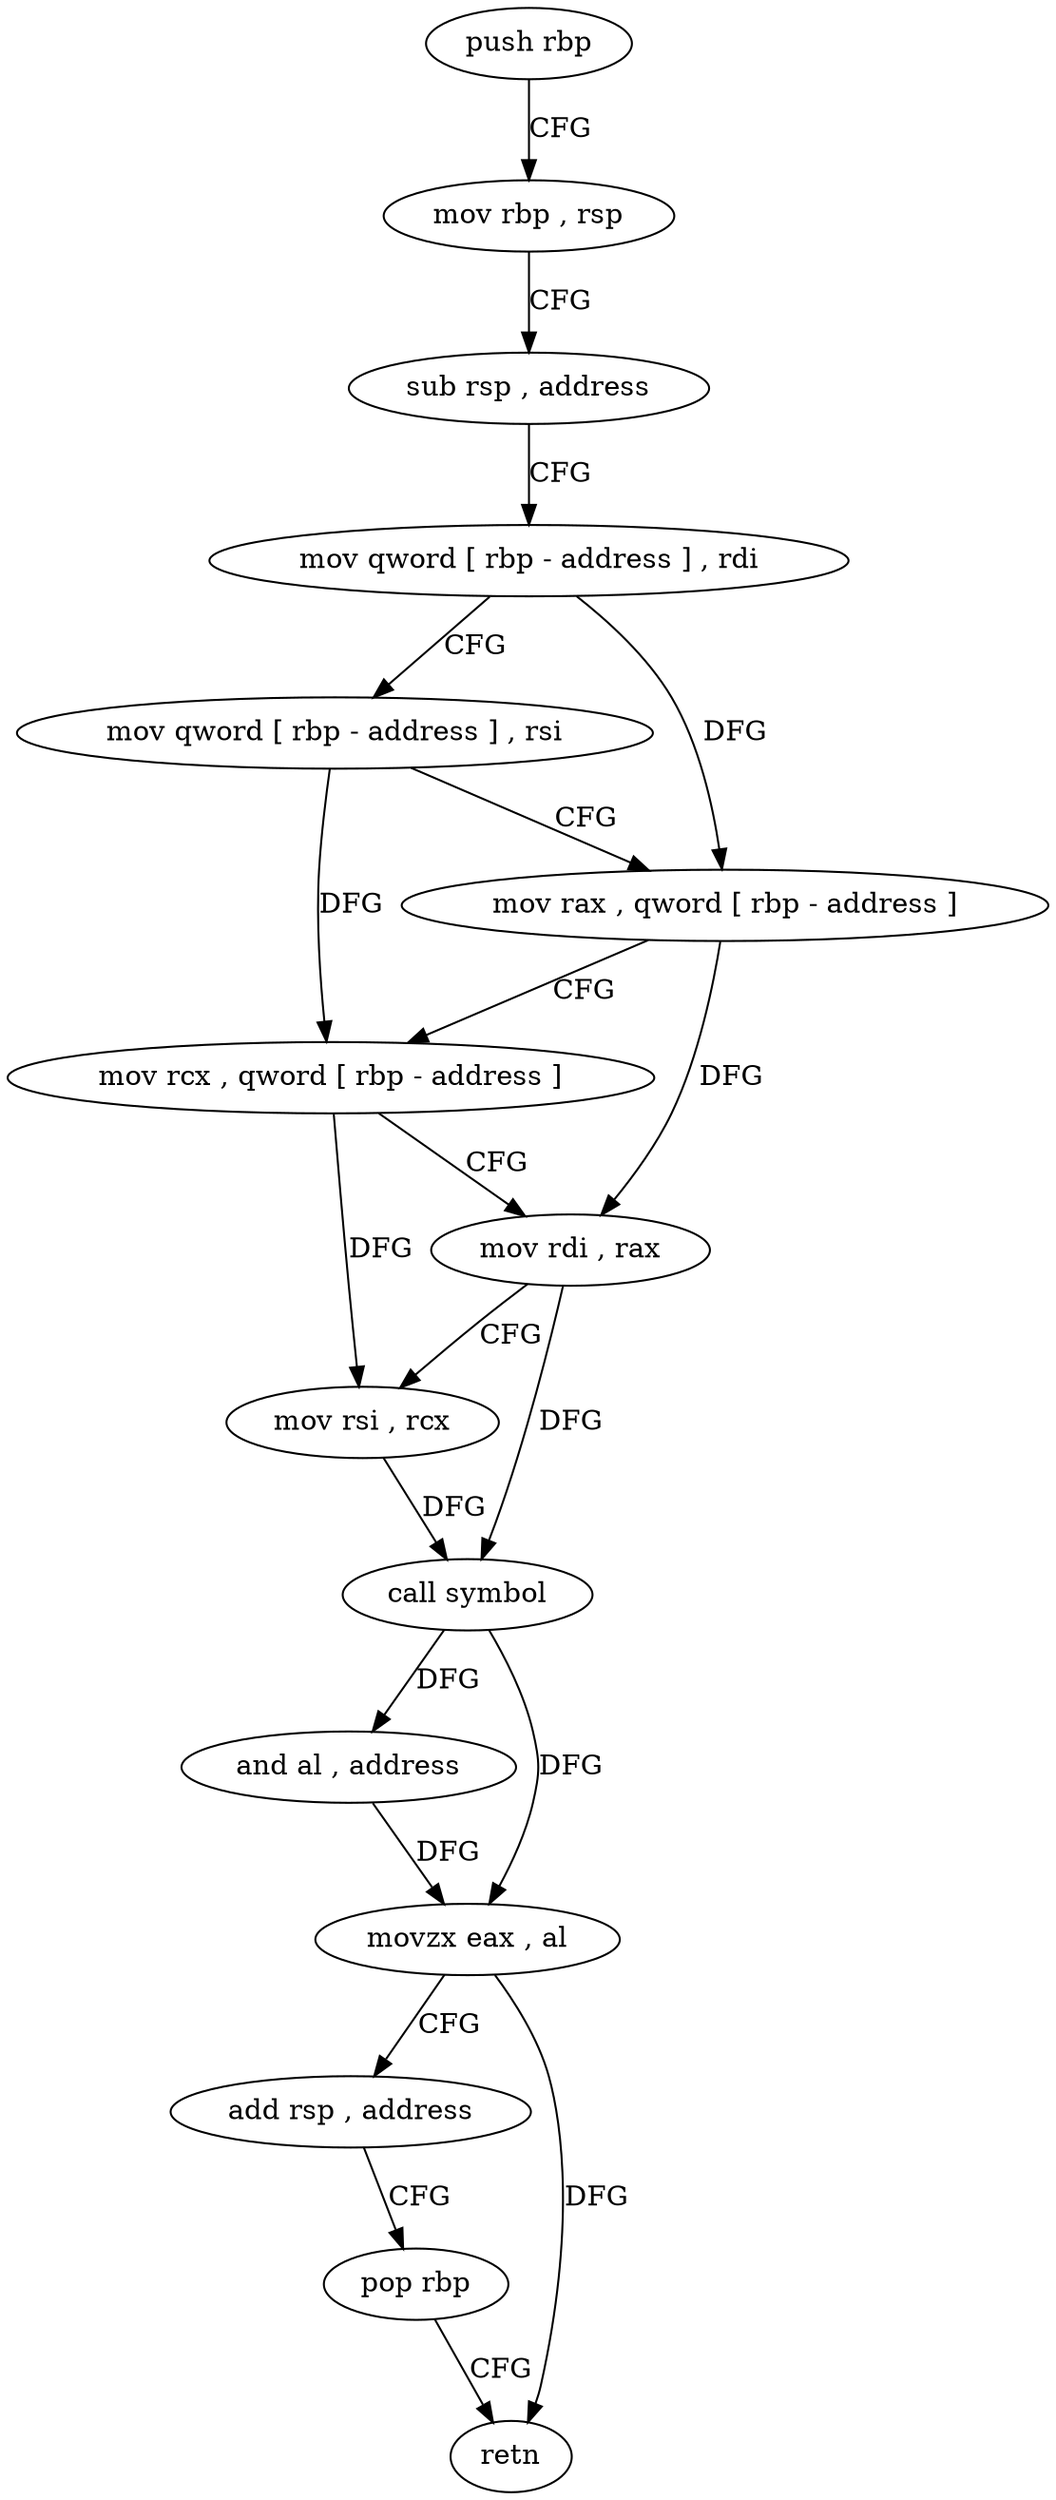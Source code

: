 digraph "func" {
"78576" [label = "push rbp" ]
"78577" [label = "mov rbp , rsp" ]
"78580" [label = "sub rsp , address" ]
"78584" [label = "mov qword [ rbp - address ] , rdi" ]
"78588" [label = "mov qword [ rbp - address ] , rsi" ]
"78592" [label = "mov rax , qword [ rbp - address ]" ]
"78596" [label = "mov rcx , qword [ rbp - address ]" ]
"78600" [label = "mov rdi , rax" ]
"78603" [label = "mov rsi , rcx" ]
"78606" [label = "call symbol" ]
"78611" [label = "and al , address" ]
"78613" [label = "movzx eax , al" ]
"78616" [label = "add rsp , address" ]
"78620" [label = "pop rbp" ]
"78621" [label = "retn" ]
"78576" -> "78577" [ label = "CFG" ]
"78577" -> "78580" [ label = "CFG" ]
"78580" -> "78584" [ label = "CFG" ]
"78584" -> "78588" [ label = "CFG" ]
"78584" -> "78592" [ label = "DFG" ]
"78588" -> "78592" [ label = "CFG" ]
"78588" -> "78596" [ label = "DFG" ]
"78592" -> "78596" [ label = "CFG" ]
"78592" -> "78600" [ label = "DFG" ]
"78596" -> "78600" [ label = "CFG" ]
"78596" -> "78603" [ label = "DFG" ]
"78600" -> "78603" [ label = "CFG" ]
"78600" -> "78606" [ label = "DFG" ]
"78603" -> "78606" [ label = "DFG" ]
"78606" -> "78611" [ label = "DFG" ]
"78606" -> "78613" [ label = "DFG" ]
"78611" -> "78613" [ label = "DFG" ]
"78613" -> "78616" [ label = "CFG" ]
"78613" -> "78621" [ label = "DFG" ]
"78616" -> "78620" [ label = "CFG" ]
"78620" -> "78621" [ label = "CFG" ]
}
